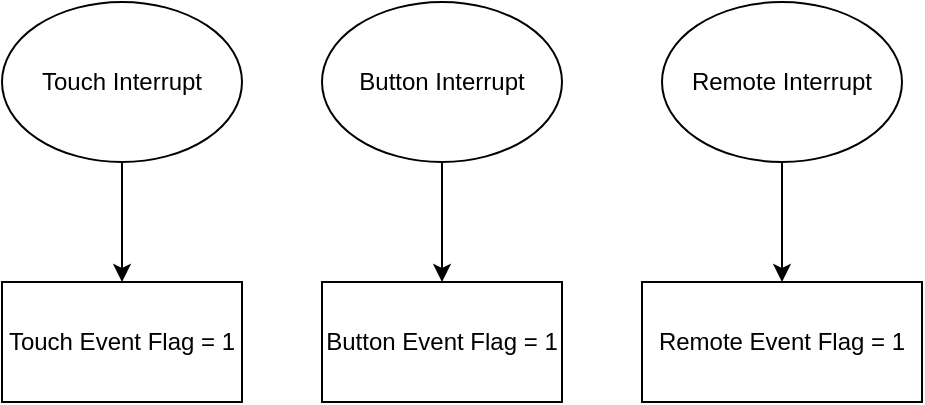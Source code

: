 <mxfile version="12.2.2" type="device" pages="1"><diagram name="Page-1" id="16e2658f-23c8-b752-8be9-c03fbebb8bbe"><mxGraphModel dx="859" dy="483" grid="1" gridSize="10" guides="1" tooltips="1" connect="1" arrows="1" fold="1" page="1" pageScale="1" pageWidth="1169" pageHeight="827" background="#ffffff" math="0" shadow="0"><root><mxCell id="0"/><mxCell id="1" parent="0"/><mxCell id="iIJOQ_XNB1jw4owQUvo5-8" style="edgeStyle=orthogonalEdgeStyle;rounded=0;orthogonalLoop=1;jettySize=auto;html=1;exitX=0.5;exitY=1;exitDx=0;exitDy=0;entryX=0.5;entryY=0;entryDx=0;entryDy=0;" edge="1" parent="1" source="iIJOQ_XNB1jw4owQUvo5-1" target="iIJOQ_XNB1jw4owQUvo5-5"><mxGeometry relative="1" as="geometry"/></mxCell><mxCell id="iIJOQ_XNB1jw4owQUvo5-1" value="Touch Interrupt" style="ellipse;whiteSpace=wrap;html=1;" vertex="1" parent="1"><mxGeometry x="180" y="100" width="120" height="80" as="geometry"/></mxCell><mxCell id="iIJOQ_XNB1jw4owQUvo5-9" style="edgeStyle=orthogonalEdgeStyle;rounded=0;orthogonalLoop=1;jettySize=auto;html=1;exitX=0.5;exitY=1;exitDx=0;exitDy=0;entryX=0.5;entryY=0;entryDx=0;entryDy=0;" edge="1" parent="1" source="iIJOQ_XNB1jw4owQUvo5-2" target="iIJOQ_XNB1jw4owQUvo5-6"><mxGeometry relative="1" as="geometry"/></mxCell><mxCell id="iIJOQ_XNB1jw4owQUvo5-2" value="Button Interrupt" style="ellipse;whiteSpace=wrap;html=1;" vertex="1" parent="1"><mxGeometry x="340" y="100" width="120" height="80" as="geometry"/></mxCell><mxCell id="iIJOQ_XNB1jw4owQUvo5-10" style="edgeStyle=orthogonalEdgeStyle;rounded=0;orthogonalLoop=1;jettySize=auto;html=1;exitX=0.5;exitY=1;exitDx=0;exitDy=0;entryX=0.5;entryY=0;entryDx=0;entryDy=0;" edge="1" parent="1" source="iIJOQ_XNB1jw4owQUvo5-3" target="iIJOQ_XNB1jw4owQUvo5-7"><mxGeometry relative="1" as="geometry"/></mxCell><mxCell id="iIJOQ_XNB1jw4owQUvo5-3" value="Remote Interrupt" style="ellipse;whiteSpace=wrap;html=1;" vertex="1" parent="1"><mxGeometry x="510" y="100" width="120" height="80" as="geometry"/></mxCell><mxCell id="iIJOQ_XNB1jw4owQUvo5-5" value="Touch Event Flag = 1" style="rounded=0;whiteSpace=wrap;html=1;" vertex="1" parent="1"><mxGeometry x="180" y="240" width="120" height="60" as="geometry"/></mxCell><mxCell id="iIJOQ_XNB1jw4owQUvo5-6" value="Button Event Flag = 1" style="rounded=0;whiteSpace=wrap;html=1;" vertex="1" parent="1"><mxGeometry x="340" y="240" width="120" height="60" as="geometry"/></mxCell><mxCell id="iIJOQ_XNB1jw4owQUvo5-7" value="Remote Event Flag = 1" style="rounded=0;whiteSpace=wrap;html=1;" vertex="1" parent="1"><mxGeometry x="500" y="240" width="140" height="60" as="geometry"/></mxCell></root></mxGraphModel></diagram></mxfile>